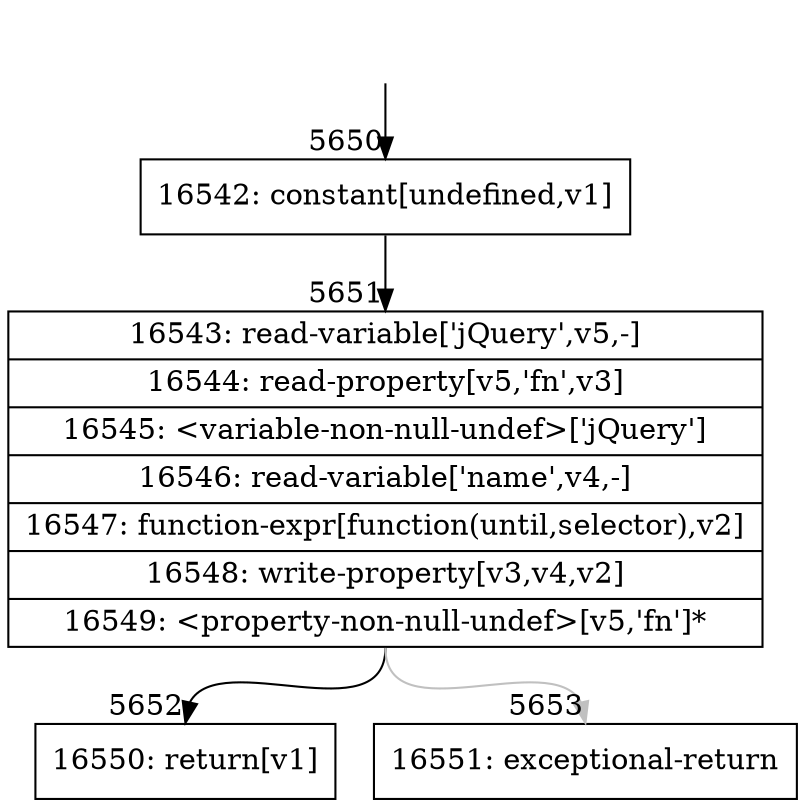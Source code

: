 digraph {
rankdir="TD"
BB_entry362[shape=none,label=""];
BB_entry362 -> BB5650 [tailport=s, headport=n, headlabel="    5650"]
BB5650 [shape=record label="{16542: constant[undefined,v1]}" ] 
BB5650 -> BB5651 [tailport=s, headport=n, headlabel="      5651"]
BB5651 [shape=record label="{16543: read-variable['jQuery',v5,-]|16544: read-property[v5,'fn',v3]|16545: \<variable-non-null-undef\>['jQuery']|16546: read-variable['name',v4,-]|16547: function-expr[function(until,selector),v2]|16548: write-property[v3,v4,v2]|16549: \<property-non-null-undef\>[v5,'fn']*}" ] 
BB5651 -> BB5652 [tailport=s, headport=n, headlabel="      5652"]
BB5651 -> BB5653 [tailport=s, headport=n, color=gray, headlabel="      5653"]
BB5652 [shape=record label="{16550: return[v1]}" ] 
BB5653 [shape=record label="{16551: exceptional-return}" ] 
}
